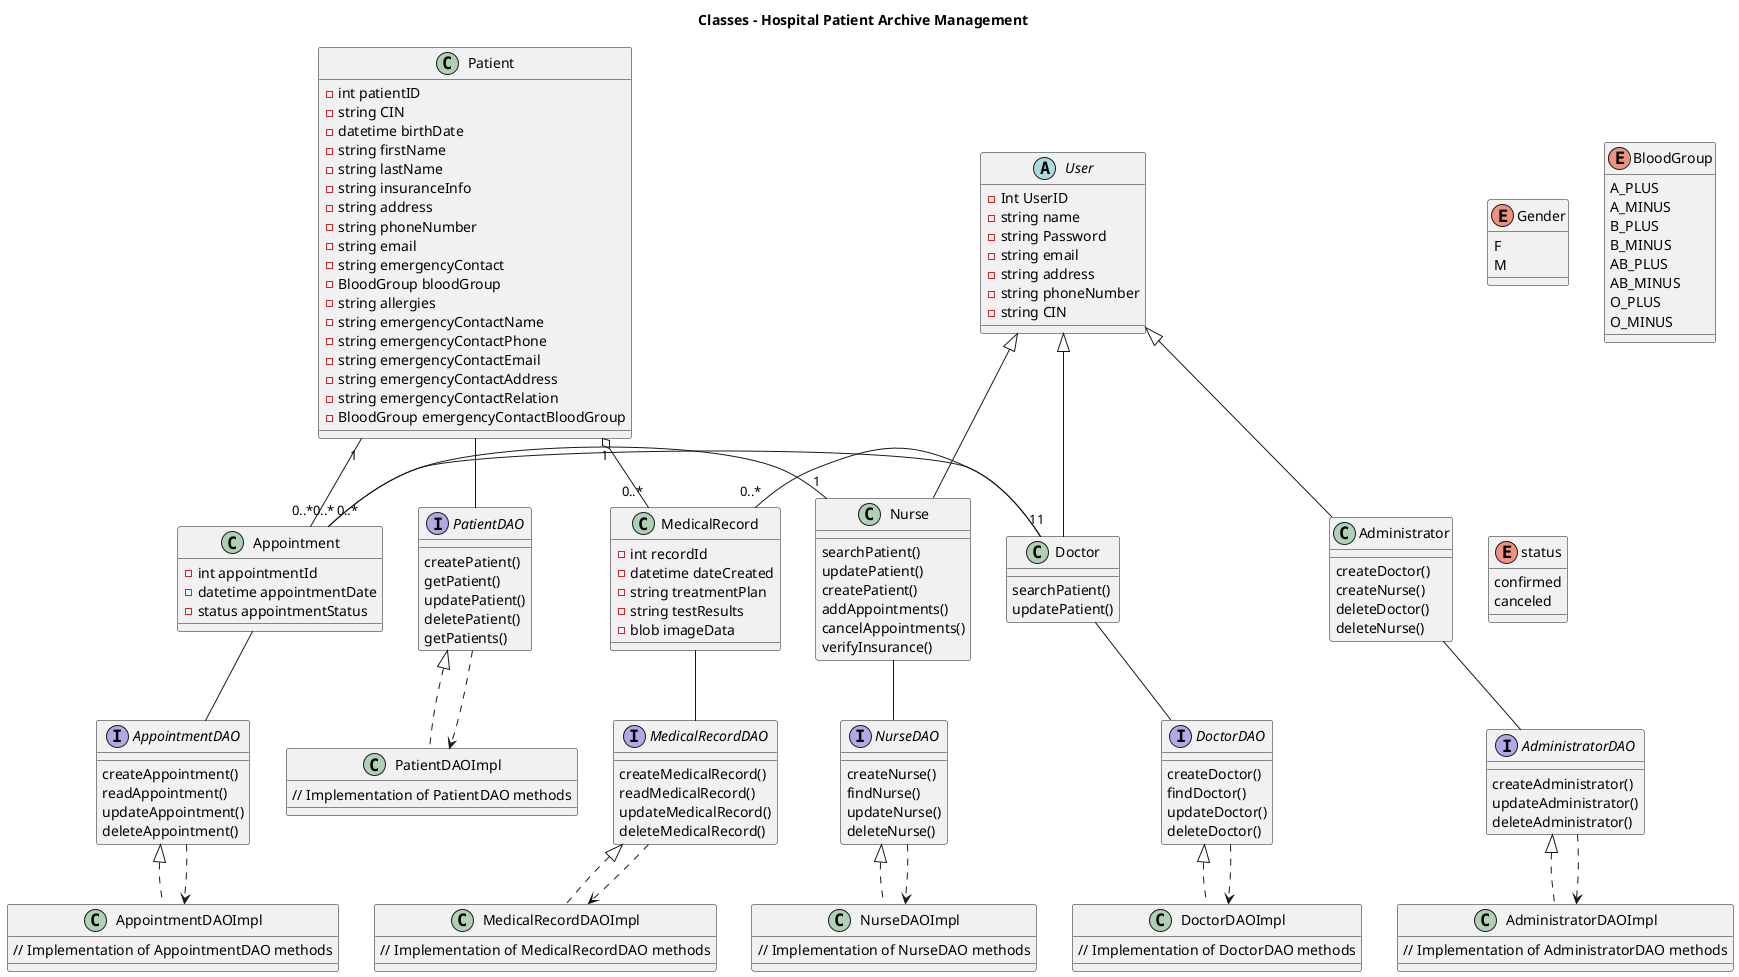 @startuml
title Classes - Hospital Patient Archive Management

abstract class User {
  - Int UserID
  - string name
  - string Password 
  - string email
  - string address
  - string phoneNumber
  - string CIN
}

enum Gender {
  F
  M
}

class Doctor {
  searchPatient()
  updatePatient()
}

class Nurse {
  searchPatient()
  updatePatient()
  createPatient()
  addAppointments()
  cancelAppointments()
  verifyInsurance()
}

class Administrator {
  createDoctor()
  createNurse()
  deleteDoctor()
  deleteNurse()
}

class Patient {
  - int patientID
  - string CIN
  - datetime birthDate
  - string firstName
  - string lastName
  - string insuranceInfo
  - string address
  - string phoneNumber
  - string email
  - string emergencyContact
  - BloodGroup bloodGroup
  - string allergies
  - string emergencyContactName
  - string emergencyContactPhone
  - string emergencyContactEmail
  - string emergencyContactAddress
  - string emergencyContactRelation
  - BloodGroup emergencyContactBloodGroup
}

enum BloodGroup {
  A_PLUS
  A_MINUS
  B_PLUS
  B_MINUS
  AB_PLUS
  AB_MINUS
  O_PLUS
  O_MINUS
}

class Appointment {
  - int appointmentId
  - datetime appointmentDate
  - status appointmentStatus
}

enum status {
  confirmed
  canceled
}

class MedicalRecord {
  - int recordId
  - datetime dateCreated
  - string treatmentPlan
  - string testResults
  - blob imageData
}

' DAO Interfaces and Implementations
interface PatientDAO {
  createPatient()
  getPatient()
  updatePatient()
  deletePatient()
  getPatients()
}

class PatientDAOImpl implements PatientDAO {
  // Implementation of PatientDAO methods
}

interface DoctorDAO {
  createDoctor()
  findDoctor()
  updateDoctor()
  deleteDoctor()
}

class DoctorDAOImpl implements DoctorDAO {
  // Implementation of DoctorDAO methods
}

interface NurseDAO {
  createNurse()
  findNurse()
  updateNurse()
  deleteNurse()
}

class NurseDAOImpl implements NurseDAO {
  // Implementation of NurseDAO methods
}

interface AdministratorDAO {
  createAdministrator()
  updateAdministrator()
  deleteAdministrator()
}

class AdministratorDAOImpl implements AdministratorDAO {
  // Implementation of AdministratorDAO methods
}

interface AppointmentDAO {
  createAppointment()
  readAppointment()
  updateAppointment()
  deleteAppointment()
}

class AppointmentDAOImpl implements AppointmentDAO {
  // Implementation of AppointmentDAO methods
}

interface MedicalRecordDAO {
  createMedicalRecord()
  readMedicalRecord()
  updateMedicalRecord()
  deleteMedicalRecord()
}

class MedicalRecordDAOImpl implements MedicalRecordDAO {
  // Implementation of MedicalRecordDAO methods
}

' Relationships
User <|-- Doctor 
User <|-- Nurse
User <|-- Administrator

Patient "1" - "0..*" Appointment
Patient "1" o-- "0..*" MedicalRecord
Appointment "0..*" - "1" Nurse
MedicalRecord "0..*" - "1" Doctor
Appointment "0..*" - "1" Doctor

' DAO Relationships with Classes
Patient -- PatientDAO
Doctor -- DoctorDAO
Nurse -- NurseDAO
Administrator -- AdministratorDAO
Appointment -- AppointmentDAO
MedicalRecord -- MedicalRecordDAO

' DAO Implementations
PatientDAO ..> PatientDAOImpl
DoctorDAO ..> DoctorDAOImpl
NurseDAO ..> NurseDAOImpl
AdministratorDAO ..> AdministratorDAOImpl
AppointmentDAO ..> AppointmentDAOImpl
MedicalRecordDAO ..> MedicalRecordDAOImpl

@enduml
